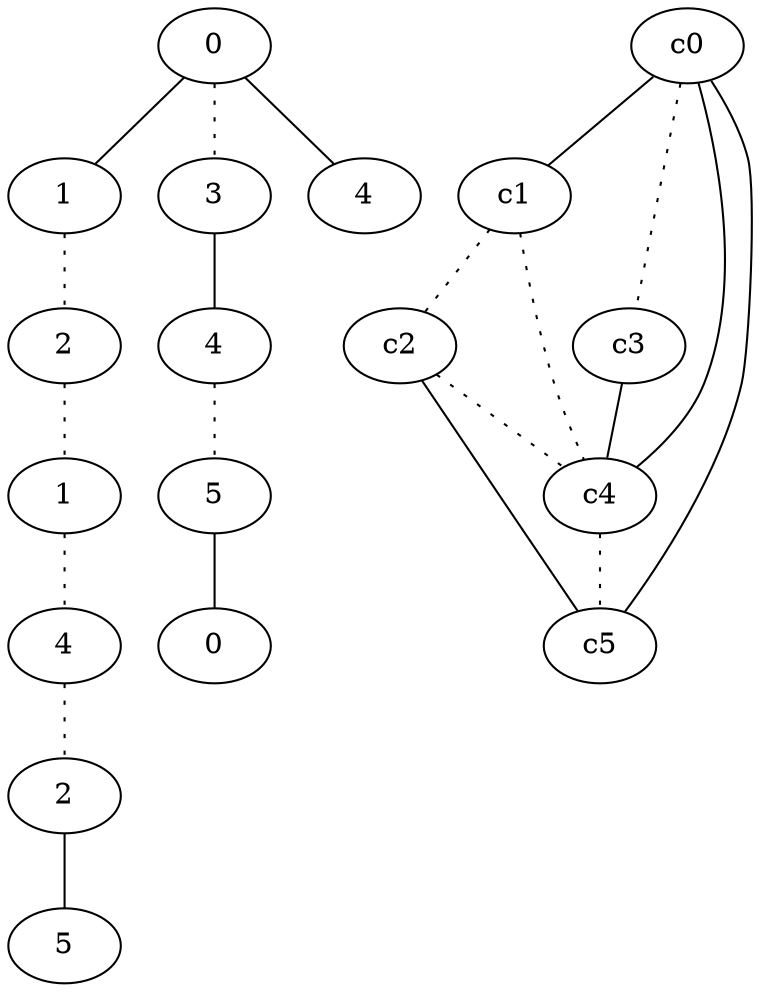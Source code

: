 graph {
a0[label=0];
a1[label=1];
a2[label=2];
a3[label=1];
a4[label=4];
a5[label=2];
a6[label=5];
a7[label=3];
a8[label=4];
a9[label=5];
a10[label=0];
a11[label=4];
a0 -- a1;
a0 -- a7 [style=dotted];
a0 -- a11;
a1 -- a2 [style=dotted];
a2 -- a3 [style=dotted];
a3 -- a4 [style=dotted];
a4 -- a5 [style=dotted];
a5 -- a6;
a7 -- a8;
a8 -- a9 [style=dotted];
a9 -- a10;
c0 -- c1;
c0 -- c3 [style=dotted];
c0 -- c4;
c0 -- c5;
c1 -- c2 [style=dotted];
c1 -- c4 [style=dotted];
c2 -- c4 [style=dotted];
c2 -- c5;
c3 -- c4;
c4 -- c5 [style=dotted];
}
